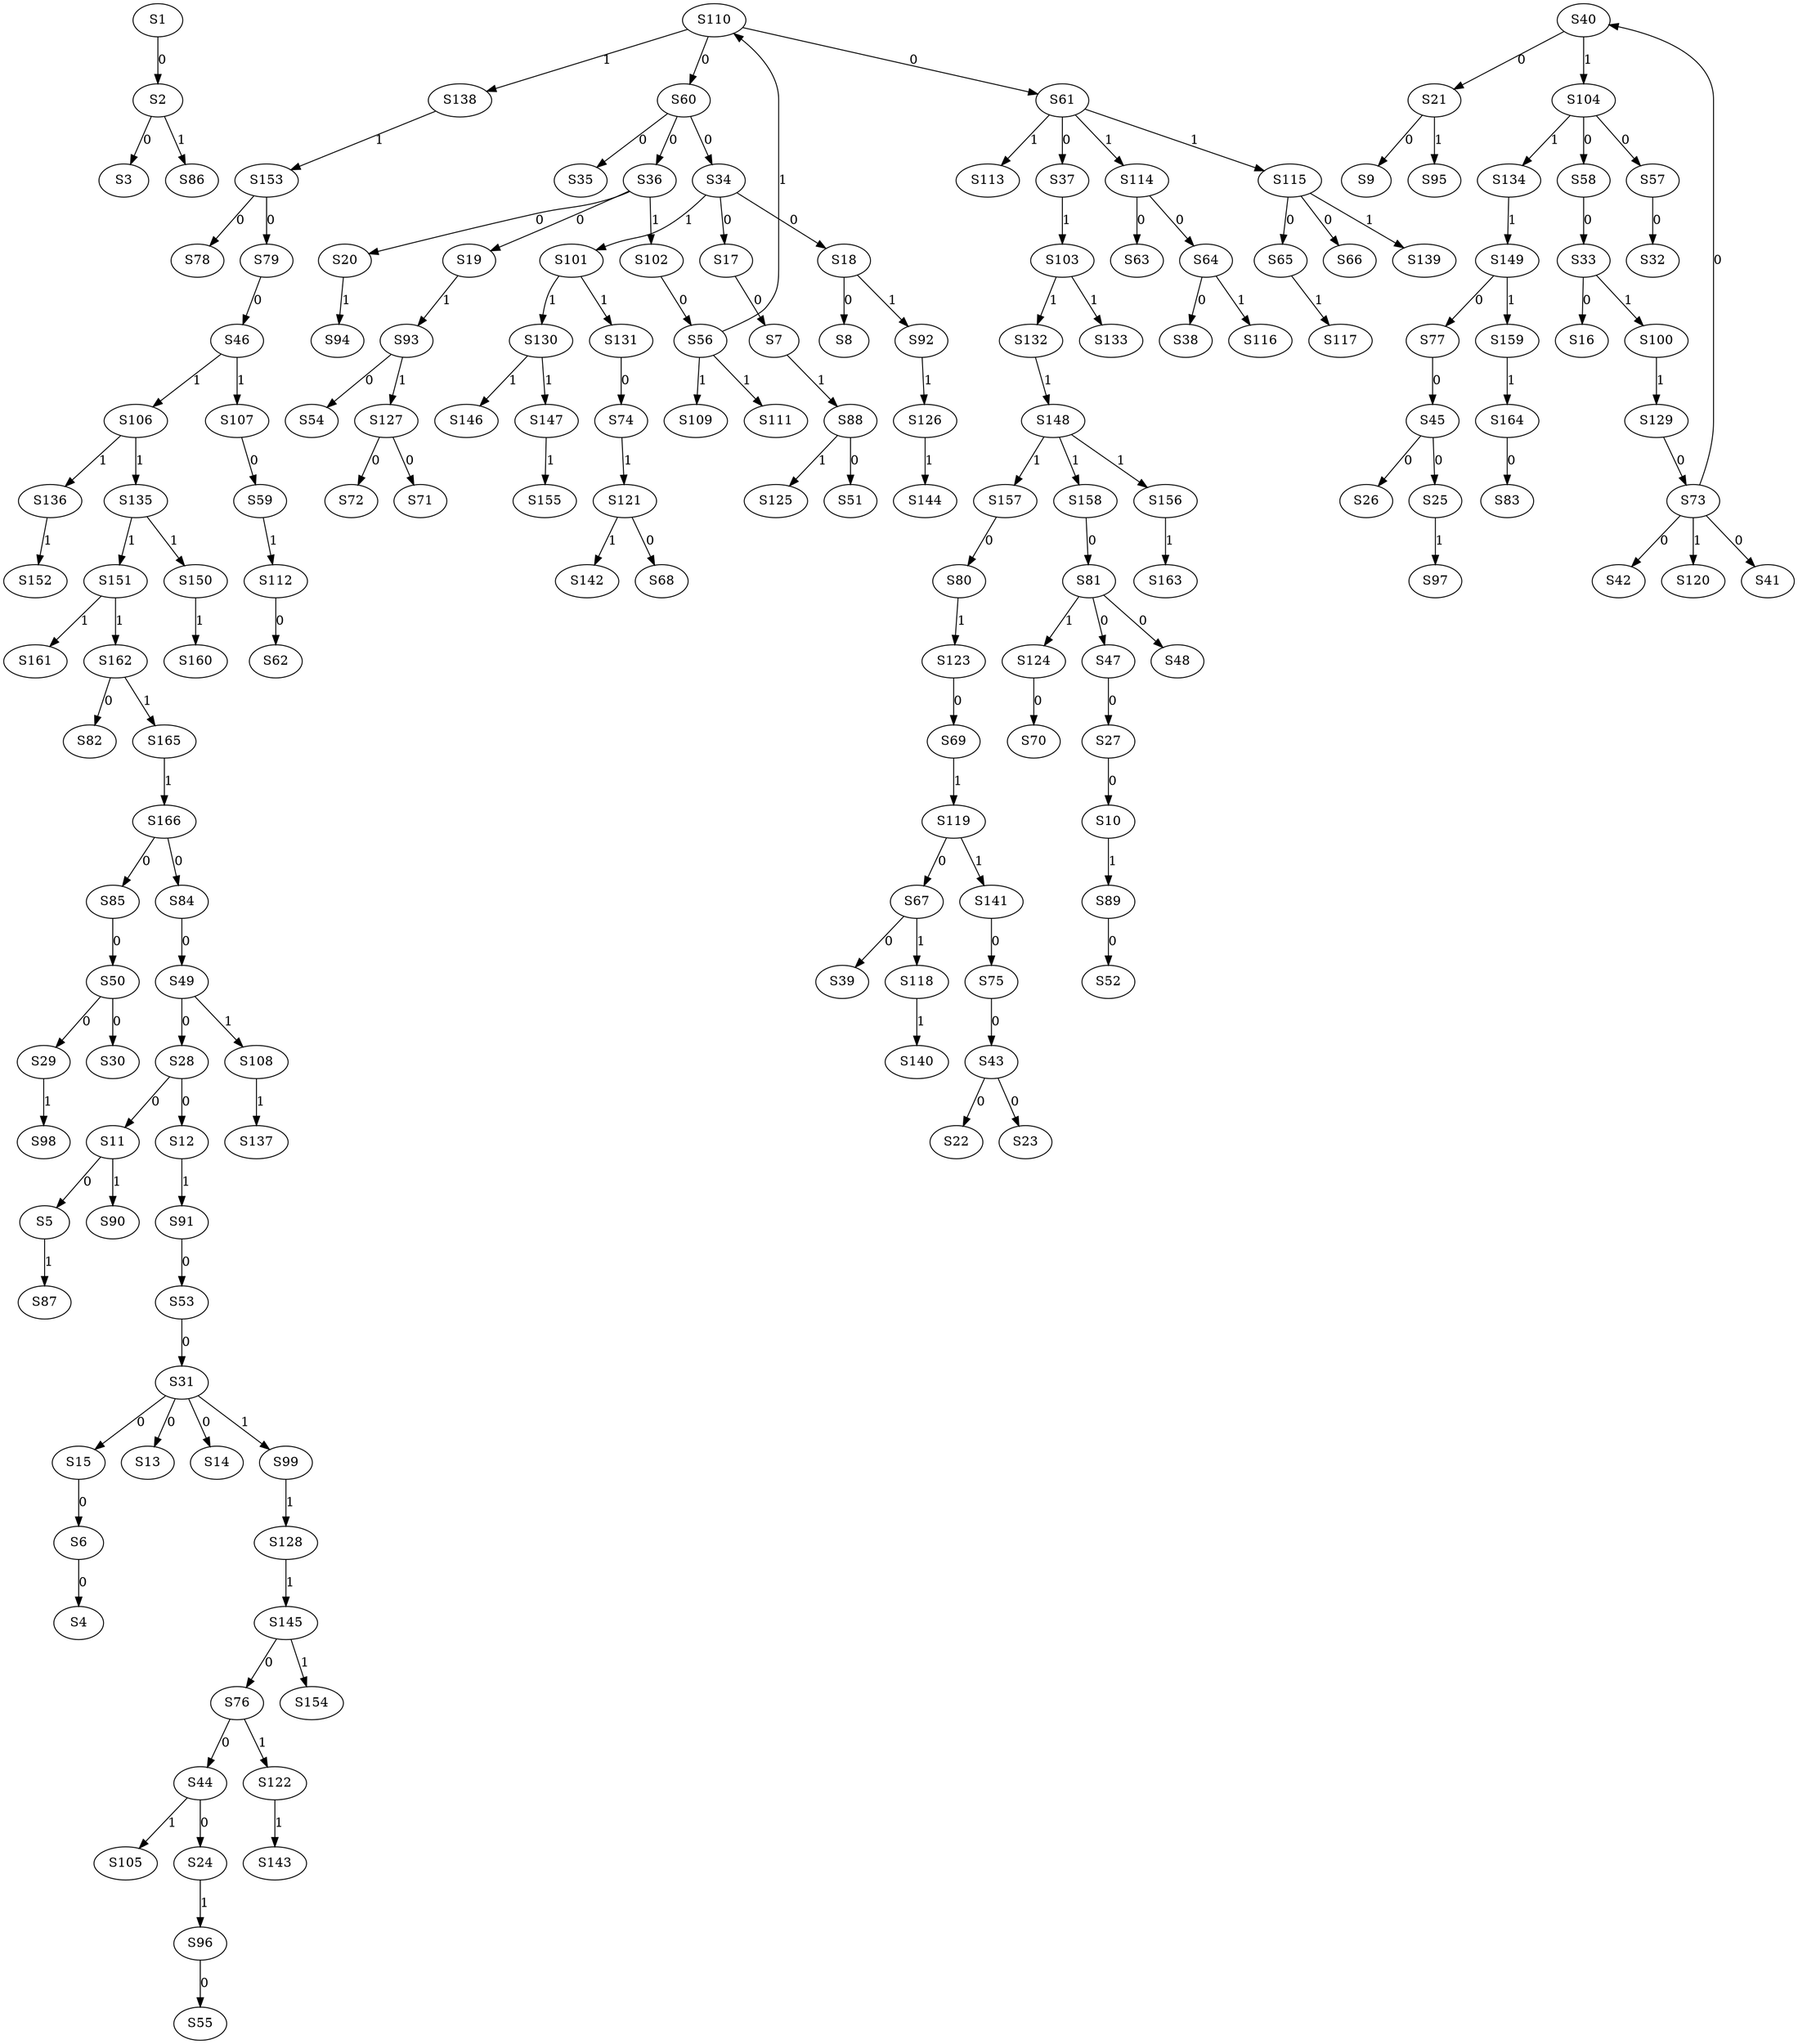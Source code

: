 strict digraph {
	S1 -> S2 [ label = 0 ];
	S2 -> S3 [ label = 0 ];
	S6 -> S4 [ label = 0 ];
	S11 -> S5 [ label = 0 ];
	S15 -> S6 [ label = 0 ];
	S17 -> S7 [ label = 0 ];
	S18 -> S8 [ label = 0 ];
	S21 -> S9 [ label = 0 ];
	S27 -> S10 [ label = 0 ];
	S28 -> S11 [ label = 0 ];
	S28 -> S12 [ label = 0 ];
	S31 -> S13 [ label = 0 ];
	S31 -> S14 [ label = 0 ];
	S31 -> S15 [ label = 0 ];
	S33 -> S16 [ label = 0 ];
	S34 -> S17 [ label = 0 ];
	S34 -> S18 [ label = 0 ];
	S36 -> S19 [ label = 0 ];
	S36 -> S20 [ label = 0 ];
	S40 -> S21 [ label = 0 ];
	S43 -> S22 [ label = 0 ];
	S43 -> S23 [ label = 0 ];
	S44 -> S24 [ label = 0 ];
	S45 -> S25 [ label = 0 ];
	S45 -> S26 [ label = 0 ];
	S47 -> S27 [ label = 0 ];
	S49 -> S28 [ label = 0 ];
	S50 -> S29 [ label = 0 ];
	S50 -> S30 [ label = 0 ];
	S53 -> S31 [ label = 0 ];
	S57 -> S32 [ label = 0 ];
	S58 -> S33 [ label = 0 ];
	S60 -> S34 [ label = 0 ];
	S60 -> S35 [ label = 0 ];
	S60 -> S36 [ label = 0 ];
	S61 -> S37 [ label = 0 ];
	S64 -> S38 [ label = 0 ];
	S67 -> S39 [ label = 0 ];
	S73 -> S40 [ label = 0 ];
	S73 -> S41 [ label = 0 ];
	S73 -> S42 [ label = 0 ];
	S75 -> S43 [ label = 0 ];
	S76 -> S44 [ label = 0 ];
	S77 -> S45 [ label = 0 ];
	S79 -> S46 [ label = 0 ];
	S81 -> S47 [ label = 0 ];
	S81 -> S48 [ label = 0 ];
	S84 -> S49 [ label = 0 ];
	S85 -> S50 [ label = 0 ];
	S88 -> S51 [ label = 0 ];
	S89 -> S52 [ label = 0 ];
	S91 -> S53 [ label = 0 ];
	S93 -> S54 [ label = 0 ];
	S96 -> S55 [ label = 0 ];
	S102 -> S56 [ label = 0 ];
	S104 -> S57 [ label = 0 ];
	S104 -> S58 [ label = 0 ];
	S107 -> S59 [ label = 0 ];
	S110 -> S60 [ label = 0 ];
	S110 -> S61 [ label = 0 ];
	S112 -> S62 [ label = 0 ];
	S114 -> S63 [ label = 0 ];
	S114 -> S64 [ label = 0 ];
	S115 -> S65 [ label = 0 ];
	S115 -> S66 [ label = 0 ];
	S119 -> S67 [ label = 0 ];
	S121 -> S68 [ label = 0 ];
	S123 -> S69 [ label = 0 ];
	S124 -> S70 [ label = 0 ];
	S127 -> S71 [ label = 0 ];
	S127 -> S72 [ label = 0 ];
	S129 -> S73 [ label = 0 ];
	S131 -> S74 [ label = 0 ];
	S141 -> S75 [ label = 0 ];
	S145 -> S76 [ label = 0 ];
	S149 -> S77 [ label = 0 ];
	S153 -> S78 [ label = 0 ];
	S153 -> S79 [ label = 0 ];
	S157 -> S80 [ label = 0 ];
	S158 -> S81 [ label = 0 ];
	S162 -> S82 [ label = 0 ];
	S164 -> S83 [ label = 0 ];
	S166 -> S84 [ label = 0 ];
	S166 -> S85 [ label = 0 ];
	S2 -> S86 [ label = 1 ];
	S5 -> S87 [ label = 1 ];
	S7 -> S88 [ label = 1 ];
	S10 -> S89 [ label = 1 ];
	S11 -> S90 [ label = 1 ];
	S12 -> S91 [ label = 1 ];
	S18 -> S92 [ label = 1 ];
	S19 -> S93 [ label = 1 ];
	S20 -> S94 [ label = 1 ];
	S21 -> S95 [ label = 1 ];
	S24 -> S96 [ label = 1 ];
	S25 -> S97 [ label = 1 ];
	S29 -> S98 [ label = 1 ];
	S31 -> S99 [ label = 1 ];
	S33 -> S100 [ label = 1 ];
	S34 -> S101 [ label = 1 ];
	S36 -> S102 [ label = 1 ];
	S37 -> S103 [ label = 1 ];
	S40 -> S104 [ label = 1 ];
	S44 -> S105 [ label = 1 ];
	S46 -> S106 [ label = 1 ];
	S46 -> S107 [ label = 1 ];
	S49 -> S108 [ label = 1 ];
	S56 -> S109 [ label = 1 ];
	S56 -> S110 [ label = 1 ];
	S56 -> S111 [ label = 1 ];
	S59 -> S112 [ label = 1 ];
	S61 -> S113 [ label = 1 ];
	S61 -> S114 [ label = 1 ];
	S61 -> S115 [ label = 1 ];
	S64 -> S116 [ label = 1 ];
	S65 -> S117 [ label = 1 ];
	S67 -> S118 [ label = 1 ];
	S69 -> S119 [ label = 1 ];
	S73 -> S120 [ label = 1 ];
	S74 -> S121 [ label = 1 ];
	S76 -> S122 [ label = 1 ];
	S80 -> S123 [ label = 1 ];
	S81 -> S124 [ label = 1 ];
	S88 -> S125 [ label = 1 ];
	S92 -> S126 [ label = 1 ];
	S93 -> S127 [ label = 1 ];
	S99 -> S128 [ label = 1 ];
	S100 -> S129 [ label = 1 ];
	S101 -> S130 [ label = 1 ];
	S101 -> S131 [ label = 1 ];
	S103 -> S132 [ label = 1 ];
	S103 -> S133 [ label = 1 ];
	S104 -> S134 [ label = 1 ];
	S106 -> S135 [ label = 1 ];
	S106 -> S136 [ label = 1 ];
	S108 -> S137 [ label = 1 ];
	S110 -> S138 [ label = 1 ];
	S115 -> S139 [ label = 1 ];
	S118 -> S140 [ label = 1 ];
	S119 -> S141 [ label = 1 ];
	S121 -> S142 [ label = 1 ];
	S122 -> S143 [ label = 1 ];
	S126 -> S144 [ label = 1 ];
	S128 -> S145 [ label = 1 ];
	S130 -> S146 [ label = 1 ];
	S130 -> S147 [ label = 1 ];
	S132 -> S148 [ label = 1 ];
	S134 -> S149 [ label = 1 ];
	S135 -> S150 [ label = 1 ];
	S135 -> S151 [ label = 1 ];
	S136 -> S152 [ label = 1 ];
	S138 -> S153 [ label = 1 ];
	S145 -> S154 [ label = 1 ];
	S147 -> S155 [ label = 1 ];
	S148 -> S156 [ label = 1 ];
	S148 -> S157 [ label = 1 ];
	S148 -> S158 [ label = 1 ];
	S149 -> S159 [ label = 1 ];
	S150 -> S160 [ label = 1 ];
	S151 -> S161 [ label = 1 ];
	S151 -> S162 [ label = 1 ];
	S156 -> S163 [ label = 1 ];
	S159 -> S164 [ label = 1 ];
	S162 -> S165 [ label = 1 ];
	S165 -> S166 [ label = 1 ];
}